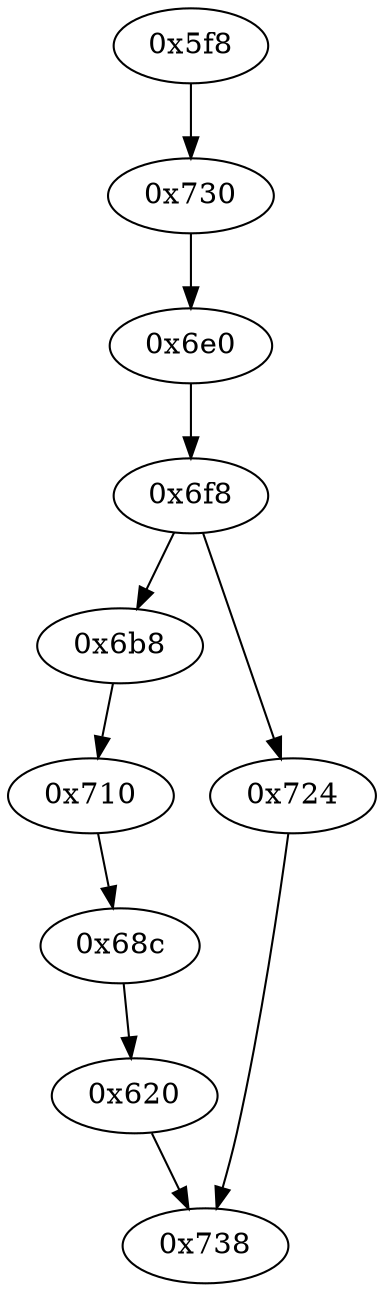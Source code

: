 strict digraph "" {
	"0x710"	 [opcode="[u'ldr', u'ldr', u'bl', u'ldr', u'b']"];
	"0x68c"	 [opcode="[u'ldr', u'mov', u'bl', u'ldr', u'b']"];
	"0x710" -> "0x68c";
	"0x6b8"	 [opcode="[u'ldr', u'str', u'ldr', u'b']"];
	"0x6b8" -> "0x710";
	"0x738"	 [opcode="[u'mov', u'sub', u'pop']"];
	"0x724"	 [opcode="[u'mov', u'mov', u'b']"];
	"0x724" -> "0x738";
	"0x730"	 [opcode="[u'ldr', u'b']"];
	"0x6e0"	 [opcode="[u'cmp', u'mov', u'mov', u'strb', u'ldr', u'b']"];
	"0x730" -> "0x6e0";
	"0x620"	 [opcode="[u'mov', u'mov']"];
	"0x68c" -> "0x620";
	"0x6f8"	 [opcode="[u'ldrb', u'ldr', u'ldr', u'cmp', u'mov', u'b']"];
	"0x6e0" -> "0x6f8";
	"0x6f8" -> "0x6b8";
	"0x6f8" -> "0x724";
	"0x620" -> "0x738";
	"0x5f8"	 [opcode="[u'push', u'add', u'sub', u'mov', u'ldr', u'mov', u'ldr', u'ldr', u'add', u'b']"];
	"0x5f8" -> "0x730";
}
